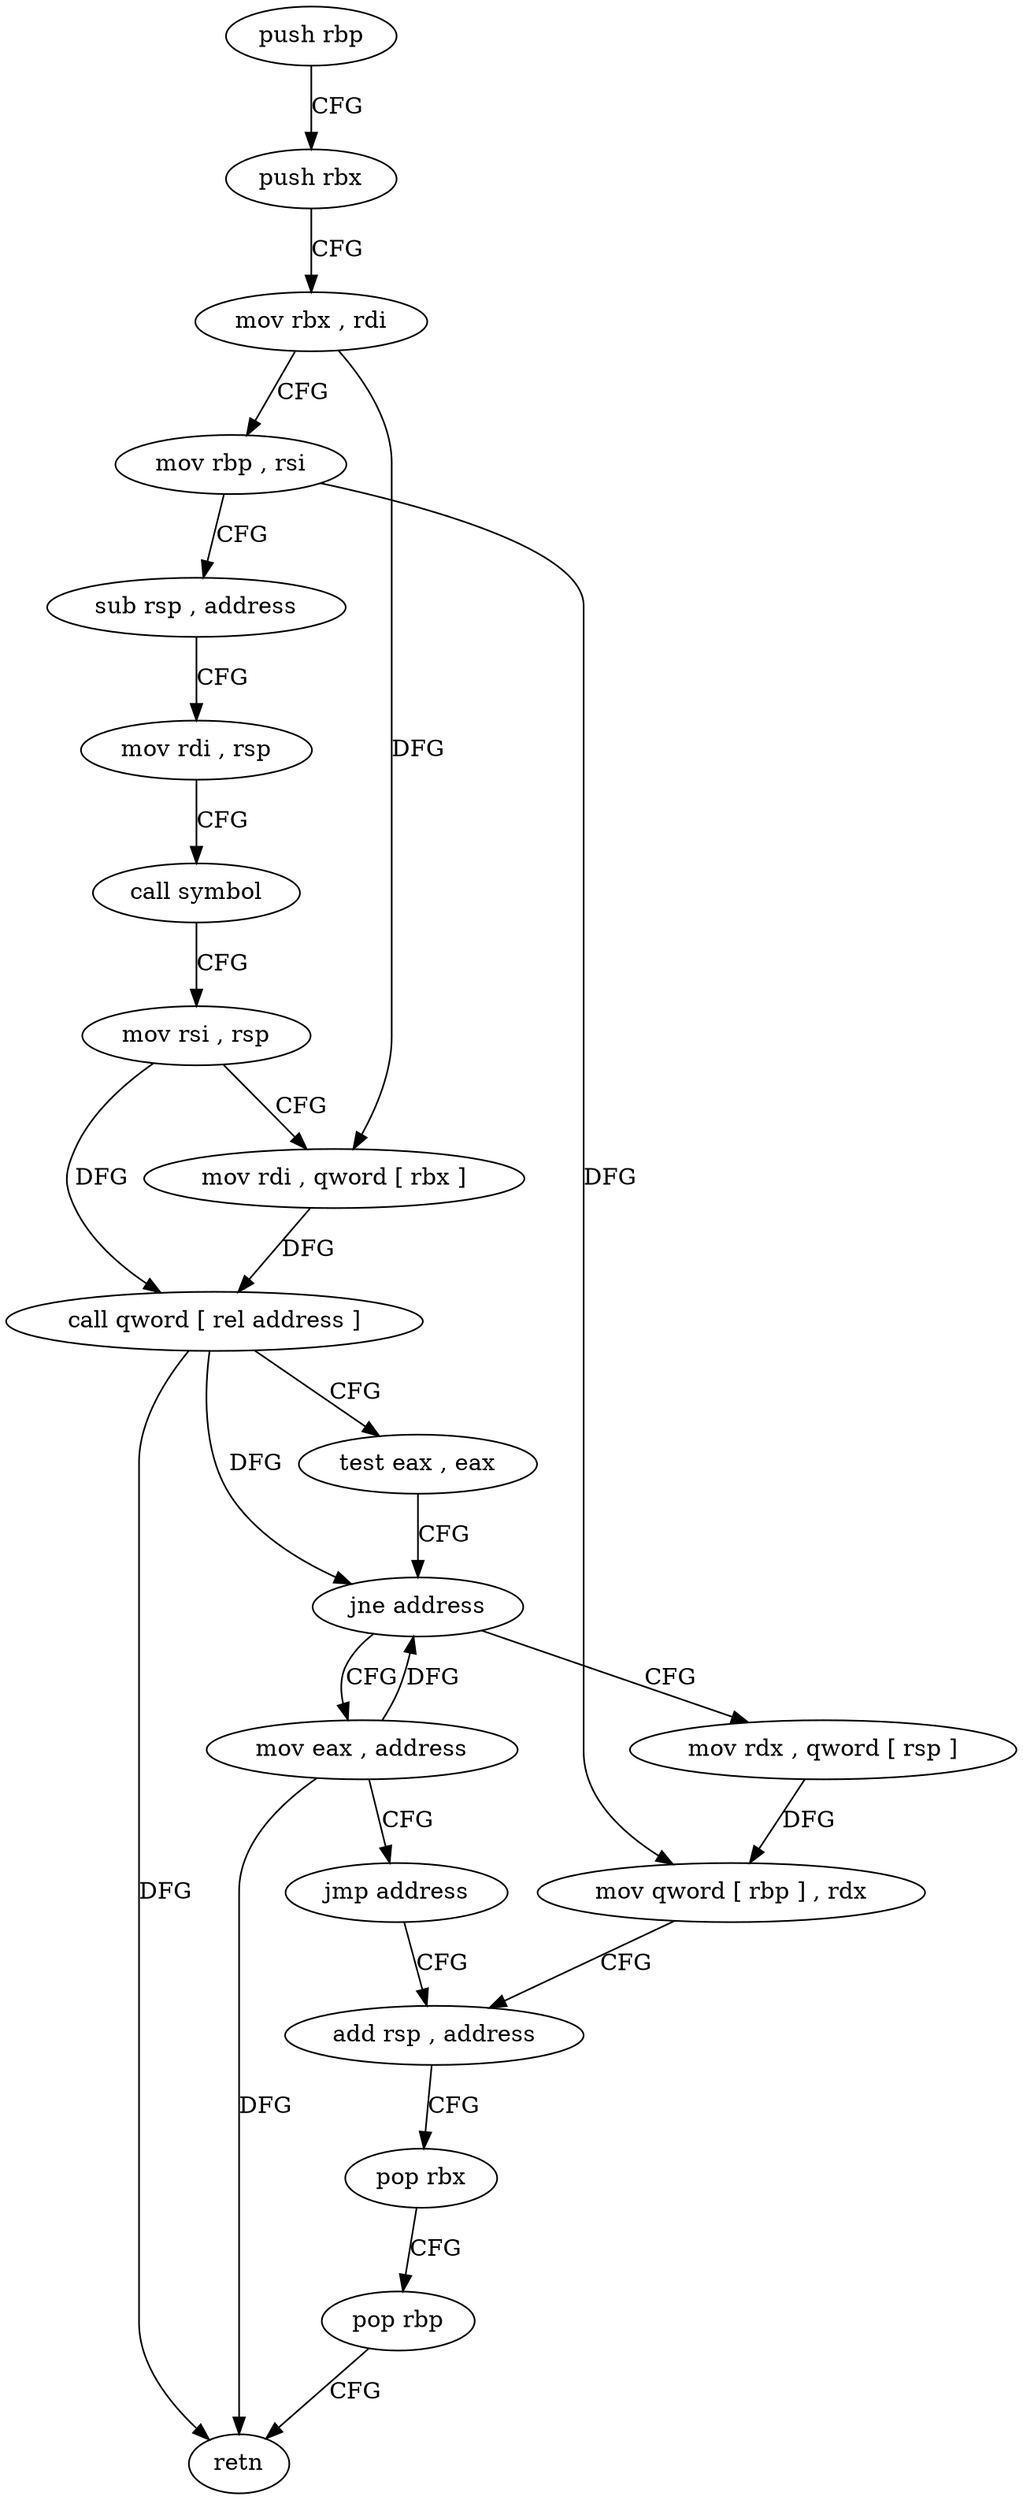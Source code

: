digraph "func" {
"4242160" [label = "push rbp" ]
"4242161" [label = "push rbx" ]
"4242162" [label = "mov rbx , rdi" ]
"4242165" [label = "mov rbp , rsi" ]
"4242168" [label = "sub rsp , address" ]
"4242175" [label = "mov rdi , rsp" ]
"4242178" [label = "call symbol" ]
"4242183" [label = "mov rsi , rsp" ]
"4242186" [label = "mov rdi , qword [ rbx ]" ]
"4242189" [label = "call qword [ rel address ]" ]
"4242195" [label = "test eax , eax" ]
"4242197" [label = "jne address" ]
"4242224" [label = "mov eax , address" ]
"4242199" [label = "mov rdx , qword [ rsp ]" ]
"4242229" [label = "jmp address" ]
"4242207" [label = "add rsp , address" ]
"4242203" [label = "mov qword [ rbp ] , rdx" ]
"4242214" [label = "pop rbx" ]
"4242215" [label = "pop rbp" ]
"4242216" [label = "retn" ]
"4242160" -> "4242161" [ label = "CFG" ]
"4242161" -> "4242162" [ label = "CFG" ]
"4242162" -> "4242165" [ label = "CFG" ]
"4242162" -> "4242186" [ label = "DFG" ]
"4242165" -> "4242168" [ label = "CFG" ]
"4242165" -> "4242203" [ label = "DFG" ]
"4242168" -> "4242175" [ label = "CFG" ]
"4242175" -> "4242178" [ label = "CFG" ]
"4242178" -> "4242183" [ label = "CFG" ]
"4242183" -> "4242186" [ label = "CFG" ]
"4242183" -> "4242189" [ label = "DFG" ]
"4242186" -> "4242189" [ label = "DFG" ]
"4242189" -> "4242195" [ label = "CFG" ]
"4242189" -> "4242197" [ label = "DFG" ]
"4242189" -> "4242216" [ label = "DFG" ]
"4242195" -> "4242197" [ label = "CFG" ]
"4242197" -> "4242224" [ label = "CFG" ]
"4242197" -> "4242199" [ label = "CFG" ]
"4242224" -> "4242229" [ label = "CFG" ]
"4242224" -> "4242197" [ label = "DFG" ]
"4242224" -> "4242216" [ label = "DFG" ]
"4242199" -> "4242203" [ label = "DFG" ]
"4242229" -> "4242207" [ label = "CFG" ]
"4242207" -> "4242214" [ label = "CFG" ]
"4242203" -> "4242207" [ label = "CFG" ]
"4242214" -> "4242215" [ label = "CFG" ]
"4242215" -> "4242216" [ label = "CFG" ]
}
